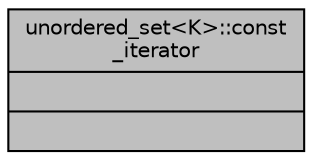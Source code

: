 digraph "unordered_set&lt;K&gt;::const_iterator"
{
 // INTERACTIVE_SVG=YES
  bgcolor="transparent";
  edge [fontname="Helvetica",fontsize="10",labelfontname="Helvetica",labelfontsize="10"];
  node [fontname="Helvetica",fontsize="10",shape=record];
  Node1 [label="{unordered_set\<K\>::const\l_iterator\n||}",height=0.2,width=0.4,color="black", fillcolor="grey75", style="filled", fontcolor="black"];
}
